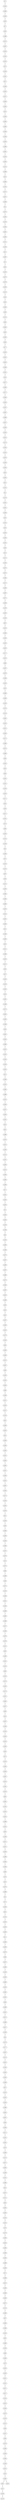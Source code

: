 graph GR{
id_0;
id_1;
id_2;
id_3;
id_4;
id_5;
id_6;
id_7;
id_8;
id_9;
id_10;
id_11;
id_12;
id_13;
id_14;
id_15;
id_16;
id_17;
id_18;
id_19;
id_20;
id_21;
id_22;
id_23;
id_24;
id_25;
id_26;
id_27;
id_28;
id_29;
id_30;
id_31;
id_32;
id_33;
id_34;
id_35;
id_36;
id_37;
id_38;
id_39;
id_40;
id_41;
id_42;
id_43;
id_44;
id_45;
id_46;
id_47;
id_48;
id_49;
id_50;
id_51;
id_52;
id_53;
id_54;
id_55;
id_56;
id_57;
id_58;
id_59;
id_60;
id_61;
id_62;
id_63;
id_64;
id_65;
id_66;
id_67;
id_68;
id_69;
id_70;
id_71;
id_72;
id_73;
id_74;
id_75;
id_76;
id_77;
id_78;
id_79;
id_80;
id_81;
id_82;
id_83;
id_84;
id_85;
id_86;
id_87;
id_88;
id_89;
id_90;
id_91;
id_92;
id_93;
id_94;
id_95;
id_96;
id_97;
id_98;
id_99;
id_100;
id_101;
id_102;
id_103;
id_104;
id_105;
id_106;
id_107;
id_108;
id_109;
id_110;
id_111;
id_112;
id_113;
id_114;
id_115;
id_116;
id_117;
id_118;
id_119;
id_120;
id_121;
id_122;
id_123;
id_124;
id_125;
id_126;
id_127;
id_128;
id_129;
id_130;
id_131;
id_132;
id_133;
id_134;
id_135;
id_136;
id_137;
id_138;
id_139;
id_140;
id_141;
id_142;
id_143;
id_144;
id_145;
id_146;
id_147;
id_148;
id_149;
id_150;
id_151;
id_152;
id_153;
id_154;
id_155;
id_156;
id_157;
id_158;
id_159;
id_160;
id_161;
id_162;
id_163;
id_164;
id_165;
id_166;
id_167;
id_168;
id_169;
id_170;
id_171;
id_172;
id_173;
id_174;
id_175;
id_176;
id_177;
id_178;
id_179;
id_180;
id_181;
id_182;
id_183;
id_184;
id_185;
id_186;
id_187;
id_188;
id_189;
id_190;
id_191;
id_192;
id_193;
id_194;
id_195;
id_196;
id_197;
id_198;
id_199;
id_200;
id_201;
id_202;
id_203;
id_204;
id_205;
id_206;
id_207;
id_208;
id_209;
id_210;
id_211;
id_212;
id_213;
id_214;
id_215;
id_216;
id_217;
id_218;
id_219;
id_220;
id_221;
id_222;
id_223;
id_224;
id_225;
id_226;
id_227;
id_228;
id_229;
id_230;
id_231;
id_232;
id_233;
id_234;
id_235;
id_236;
id_237;
id_238;
id_239;
id_240;
id_241;
id_242;
id_243;
id_244;
id_245;
id_246;
id_247;
id_248;
id_249;
id_250;
id_251;
id_252;
id_253;
id_254;
id_255;
id_256;
id_257;
id_258;
id_259;
id_260;
id_261;
id_262;
id_263;
id_264;
id_265;
id_266;
id_267;
id_268;
id_269;
id_270;
id_271;
id_272;
id_273;
id_274;
id_275;
id_276;
id_277;
id_278;
id_279;
id_280;
id_281;
id_282;
id_283;
id_284;
id_285;
id_286;
id_287;
id_288;
id_289;
id_290;
id_291;
id_292;
id_293;
id_294;
id_295;
id_296;
id_297;
id_298;
id_299;
id_300;
id_301;
id_302;
id_303;
id_304;
id_305;
id_306;
id_307;
id_308;
id_309;
id_310;
id_311;
id_312;
id_313;
id_314;
id_315;
id_316;
id_317;
id_318;
id_319;
id_320;
id_321;
id_322;
id_323;
id_324;
id_325;
id_326;
id_327;
id_328;
id_329;
id_330;
id_331;
id_332;
id_333;
id_334;
id_335;
id_336;
id_337;
id_338;
id_339;
id_340;
id_341;
id_342;
id_343;
id_344;
id_345;
id_346;
id_347;
id_348;
id_349;
id_350;
id_351;
id_352;
id_353;
id_354;
id_355;
id_356;
id_357;
id_358;
id_359;
id_360;
id_361;
id_362;
id_363;
id_364;
id_365;
id_366;
id_367;
id_368;
id_369;
id_370;
id_371;
id_372;
id_373;
id_374;
id_375;
id_376;
id_377;
id_378;
id_379;
id_380;
id_381;
id_382;
id_383;
id_384;
id_385;
id_386;
id_387;
id_388;
id_389;
id_390;
id_391;
id_392;
id_393;
id_394;
id_395;
id_396;
id_397;
id_398;
id_399;
id_400;
id_401;
id_402;
id_403;
id_404;
id_405;
id_406;
id_407;
id_408;
id_409;
id_410;
id_411;
id_412;
id_413;
id_414;
id_415;
id_416;
id_417;
id_418;
id_419;
id_420;
id_421;
id_422;
id_423;
id_424;
id_425;
id_426;
id_427;
id_428;
id_429;
id_430;
id_431;
id_432;
id_433;
id_434;
id_435;
id_436;
id_437;
id_438;
id_439;
id_440;
id_441;
id_442;
id_443;
id_444;
id_445;
id_446;
id_447;
id_448;
id_449;
id_450;
id_451;
id_452;
id_453;
id_454;
id_455;
id_456;
id_457;
id_458;
id_459;
id_460;
id_461;
id_462;
id_463;
id_464;
id_465;
id_466;
id_467;
id_468;
id_469;
id_470;
id_471;
id_472;
id_473;
id_474;
id_475;
id_476;
id_477;
id_478;
id_479;
id_480;
id_481;
id_482;
id_483;
id_484;
id_485;
id_486;
id_487;
id_488;
id_489;
id_490;
id_491;
id_492;
id_493;
id_494;
id_495;
id_496;
id_497;
id_498;
id_499;
id_1--id_344[label=1];
id_344--id_380[label=1];
id_380--id_249[label=1];
id_249--id_29[label=1];
id_29--id_7[label=1];
id_7--id_39[label=1];
id_39--id_388[label=1];
id_388--id_213[label=1];
id_213--id_397[label=1];
id_397--id_318[label=1];
id_318--id_245[label=1];
id_245--id_233[label=1];
id_233--id_75[label=1];
id_75--id_158[label=1];
id_158--id_301[label=1];
id_301--id_37[label=1];
id_37--id_168[label=1];
id_168--id_342[label=1];
id_342--id_237[label=1];
id_237--id_428[label=1];
id_428--id_263[label=1];
id_263--id_19[label=1];
id_19--id_336[label=1];
id_336--id_395[label=1];
id_395--id_400[label=1];
id_400--id_349[label=1];
id_349--id_108[label=1];
id_108--id_329[label=1];
id_329--id_389[label=1];
id_389--id_491[label=1];
id_491--id_136[label=1];
id_136--id_350[label=1];
id_350--id_124[label=1];
id_124--id_289[label=1];
id_289--id_10[label=1];
id_10--id_484[label=1];
id_484--id_193[label=1];
id_193--id_137[label=1];
id_137--id_437[label=1];
id_437--id_448[label=1];
id_448--id_4[label=1];
id_4--id_375[label=1];
id_375--id_292[label=1];
id_292--id_130[label=1];
id_130--id_264[label=1];
id_264--id_461[label=1];
id_461--id_392[label=1];
id_392--id_151[label=1];
id_151--id_109[label=1];
id_109--id_21[label=1];
id_21--id_487[label=1];
id_487--id_3[label=1];
id_3--id_82[label=1];
id_82--id_105[label=1];
id_105--id_473[label=1];
id_473--id_278[label=1];
id_278--id_230[label=1];
id_230--id_110[label=1];
id_110--id_44[label=1];
id_44--id_45[label=1];
id_45--id_340[label=1];
id_340--id_38[label=1];
id_38--id_123[label=1];
id_123--id_85[label=1];
id_85--id_445[label=1];
id_445--id_50[label=1];
id_50--id_283[label=1];
id_283--id_49[label=1];
id_49--id_77[label=1];
id_77--id_220[label=1];
id_220--id_422[label=1];
id_422--id_433[label=1];
id_433--id_348[label=1];
id_348--id_351[label=1];
id_351--id_34[label=1];
id_34--id_377[label=1];
id_377--id_290[label=1];
id_290--id_277[label=1];
id_277--id_446[label=1];
id_446--id_334[label=1];
id_334--id_187[label=1];
id_187--id_367[label=1];
id_367--id_408[label=1];
id_408--id_427[label=1];
id_427--id_236[label=1];
id_236--id_243[label=1];
id_243--id_314[label=1];
id_314--id_173[label=1];
id_173--id_354[label=1];
id_354--id_155[label=1];
id_155--id_476[label=1];
id_476--id_100[label=1];
id_100--id_434[label=1];
id_434--id_53[label=1];
id_53--id_455[label=1];
id_455--id_31[label=1];
id_31--id_142[label=1];
id_142--id_2[label=1];
id_2--id_178[label=1];
id_178--id_431[label=1];
id_431--id_451[label=1];
id_451--id_258[label=1];
id_258--id_35[label=1];
id_35--id_222[label=1];
id_222--id_54[label=1];
id_54--id_324[label=1];
id_324--id_444[label=1];
id_444--id_191[label=1];
id_191--id_40[label=1];
id_40--id_13[label=1];
id_13--id_112[label=1];
id_112--id_165[label=1];
id_165--id_475[label=1];
id_475--id_472[label=1];
id_472--id_365[label=1];
id_365--id_127[label=1];
id_127--id_200[label=1];
id_200--id_497[label=1];
id_497--id_271[label=1];
id_271--id_238[label=1];
id_238--id_139[label=1];
id_139--id_202[label=1];
id_202--id_149[label=1];
id_149--id_67[label=1];
id_67--id_216[label=1];
id_216--id_493[label=1];
id_493--id_326[label=1];
id_326--id_192[label=1];
id_192--id_419[label=1];
id_419--id_117[label=1];
id_117--id_210[label=1];
id_210--id_89[label=1];
id_89--id_267[label=1];
id_267--id_479[label=1];
id_479--id_208[label=1];
id_208--id_234[label=1];
id_234--id_16[label=1];
id_16--id_499[label=1];
id_499--id_438[label=1];
id_438--id_156[label=1];
id_156--id_276[label=1];
id_276--id_118[label=1];
id_118--id_402[label=1];
id_402--id_103[label=1];
id_103--id_312[label=1];
id_312--id_246[label=1];
id_246--id_172[label=1];
id_172--id_366[label=1];
id_366--id_374[label=1];
id_374--id_469[label=1];
id_469--id_94[label=1];
id_94--id_425[label=1];
id_425--id_20[label=1];
id_20--id_64[label=1];
id_64--id_432[label=1];
id_432--id_331[label=1];
id_331--id_159[label=1];
id_159--id_319[label=1];
id_319--id_171[label=1];
id_171--id_55[label=1];
id_55--id_28[label=1];
id_28--id_217[label=1];
id_217--id_201[label=1];
id_201--id_74[label=1];
id_74--id_80[label=1];
id_80--id_235[label=1];
id_235--id_125[label=1];
id_125--id_138[label=1];
id_138--id_9[label=1];
id_9--id_256[label=1];
id_256--id_47[label=1];
id_47--id_120[label=1];
id_120--id_132[label=1];
id_132--id_87[label=1];
id_87--id_56[label=1];
id_56--id_131[label=1];
id_131--id_205[label=1];
id_205--id_482[label=1];
id_482--id_465[label=1];
id_465--id_483[label=1];
id_483--id_423[label=1];
id_423--id_414[label=1];
id_414--id_261[label=1];
id_261--id_450[label=1];
id_450--id_41[label=1];
id_41--id_180[label=1];
id_180--id_405[label=1];
id_405--id_52[label=1];
id_52--id_411[label=1];
id_411--id_396[label=1];
id_396--id_333[label=1];
id_333--id_211[label=1];
id_211--id_83[label=1];
id_83--id_27[label=1];
id_27--id_184[label=1];
id_184--id_218[label=1];
id_218--id_453[label=1];
id_453--id_18[label=1];
id_18--id_361[label=1];
id_361--id_188[label=1];
id_188--id_272[label=1];
id_272--id_302[label=1];
id_302--id_393[label=1];
id_393--id_298[label=1];
id_298--id_59[label=1];
id_59--id_401[label=1];
id_401--id_343[label=1];
id_343--id_480[label=1];
id_480--id_225[label=1];
id_225--id_162[label=1];
id_162--id_164[label=1];
id_164--id_239[label=1];
id_239--id_353[label=1];
id_353--id_12[label=1];
id_12--id_369[label=1];
id_369--id_102[label=1];
id_102--id_385[label=1];
id_385--id_488[label=1];
id_488--id_223[label=1];
id_223--id_356[label=1];
id_356--id_107[label=1];
id_107--id_426[label=1];
id_426--id_181[label=1];
id_181--id_23[label=1];
id_23--id_61[label=1];
id_61--id_486[label=1];
id_486--id_470[label=1];
id_470--id_215[label=1];
id_215--id_185[label=1];
id_185--id_115[label=1];
id_115--id_197[label=1];
id_197--id_294[label=1];
id_294--id_214[label=1];
id_214--id_300[label=1];
id_300--id_494[label=1];
id_494--id_296[label=1];
id_296--id_17[label=1];
id_17--id_441[label=1];
id_441--id_420[label=1];
id_420--id_255[label=1];
id_255--id_5[label=1];
id_5--id_443[label=1];
id_443--id_454[label=1];
id_454--id_128[label=1];
id_128--id_198[label=1];
id_198--id_8[label=1];
id_8--id_140[label=1];
id_140--id_404[label=1];
id_404--id_186[label=1];
id_186--id_275[label=1];
id_275--id_447[label=1];
id_447--id_390[label=1];
id_390--id_307[label=1];
id_307--id_466[label=1];
id_466--id_273[label=1];
id_273--id_440[label=1];
id_440--id_387[label=1];
id_387--id_410[label=1];
id_410--id_268[label=1];
id_268--id_30[label=1];
id_30--id_43[label=1];
id_43--id_42[label=1];
id_42--id_347[label=1];
id_347--id_295[label=1];
id_295--id_310[label=1];
id_310--id_176[label=1];
id_176--id_418[label=1];
id_418--id_84[label=1];
id_84--id_394[label=1];
id_394--id_436[label=1];
id_436--id_313[label=1];
id_313--id_407[label=1];
id_407--id_66[label=1];
id_66--id_250[label=1];
id_250--id_335[label=1];
id_335--id_304[label=1];
id_304--id_88[label=1];
id_88--id_189[label=1];
id_189--id_221[label=1];
id_221--id_229[label=1];
id_229--id_147[label=1];
id_147--id_126[label=1];
id_126--id_81[label=1];
id_81--id_299[label=1];
id_299--id_203[label=1];
id_203--id_32[label=1];
id_32--id_206[label=1];
id_206--id_284[label=1];
id_284--id_282[label=1];
id_282--id_252[label=1];
id_252--id_363[label=1];
id_363--id_492[label=1];
id_492--id_357[label=1];
id_357--id_439[label=1];
id_439--id_322[label=1];
id_322--id_467[label=1];
id_467--id_303[label=1];
id_303--id_175[label=1];
id_175--id_104[label=1];
id_104--id_355[label=1];
id_355--id_478[label=1];
id_478--id_51[label=1];
id_51--id_228[label=1];
id_228--id_36[label=1];
id_36--id_406[label=1];
id_406--id_209[label=1];
id_209--id_160[label=1];
id_160--id_409[label=1];
id_409--id_337[label=1];
id_337--id_379[label=1];
id_379--id_14[label=1];
id_14--id_373[label=1];
id_373--id_86[label=1];
id_86--id_399[label=1];
id_399--id_48[label=1];
id_48--id_372[label=1];
id_372--id_150[label=1];
id_150--id_248[label=1];
id_248--id_421[label=1];
id_421--id_190[label=1];
id_190--id_288[label=1];
id_288--id_382[label=1];
id_382--id_489[label=1];
id_489--id_157[label=1];
id_157--id_196[label=1];
id_196--id_376[label=1];
id_376--id_378[label=1];
id_378--id_141[label=1];
id_141--id_95[label=1];
id_95--id_285[label=1];
id_285--id_341[label=1];
id_341--id_154[label=1];
id_154--id_90[label=1];
id_90--id_323[label=1];
id_323--id_274[label=1];
id_274--id_195[label=1];
id_195--id_174[label=1];
id_174--id_251[label=1];
id_251--id_462[label=1];
id_462--id_327[label=1];
id_327--id_69[label=1];
id_69--id_24[label=1];
id_24--id_297[label=1];
id_297--id_166[label=1];
id_166--id_145[label=1];
id_145--id_424[label=1];
id_424--id_143[label=1];
id_143--id_293[label=1];
id_293--id_26[label=1];
id_26--id_73[label=1];
id_73--id_134[label=1];
id_134--id_305[label=1];
id_305--id_429[label=1];
id_429--id_287[label=1];
id_287--id_224[label=1];
id_224--id_391[label=1];
id_391--id_219[label=1];
id_219--id_65[label=1];
id_65--id_381[label=1];
id_381--id_182[label=1];
id_182--id_332[label=1];
id_332--id_325[label=1];
id_325--id_498[label=1];
id_498--id_232[label=1];
id_232--id_93[label=1];
id_93--id_169[label=1];
id_169--id_311[label=1];
id_311--id_247[label=1];
id_247--id_259[label=1];
id_259--id_398[label=1];
id_398--id_463[label=1];
id_463--id_358[label=1];
id_358--id_96[label=1];
id_96--id_78[label=1];
id_78--id_25[label=1];
id_25--id_370[label=1];
id_370--id_468[label=1];
id_468--id_0[label=1];
id_0--id_72[label=1];
id_72--id_328[label=1];
id_328--id_91[label=1];
id_91--id_135[label=1];
id_135--id_253[label=1];
id_253--id_226[label=1];
id_226--id_403[label=1];
id_403--id_11[label=1];
id_11--id_383[label=1];
id_383--id_359[label=1];
id_359--id_474[label=1];
id_474--id_68[label=1];
id_68--id_257[label=1];
id_257--id_266[label=1];
id_266--id_148[label=1];
id_148--id_330[label=1];
id_330--id_490[label=1];
id_490--id_316[label=1];
id_316--id_481[label=1];
id_481--id_352[label=1];
id_352--id_46[label=1];
id_46--id_309[label=1];
id_309--id_241[label=1];
id_241--id_212[label=1];
id_212--id_286[label=1];
id_286--id_417[label=1];
id_417--id_199[label=1];
id_199--id_6[label=1];
id_6--id_170[label=1];
id_170--id_177[label=1];
id_177--id_207[label=1];
id_207--id_114[label=1];
id_114--id_415[label=1];
id_415--id_183[label=1];
id_183--id_435[label=1];
id_435--id_345[label=1];
id_345--id_269[label=1];
id_269--id_57[label=1];
id_57--id_133[label=1];
id_133--id_242[label=1];
id_242--id_244[label=1];
id_244--id_386[label=1];
id_386--id_442[label=1];
id_442--id_457[label=1];
id_457--id_60[label=1];
id_60--id_430[label=1];
id_430--id_111[label=1];
id_111--id_161[label=1];
id_161--id_291[label=1];
id_291--id_79[label=1];
id_79--id_346[label=1];
id_346--id_113[label=1];
id_113--id_477[label=1];
id_477--id_362[label=1];
id_362--id_106[label=1];
id_106--id_101[label=1];
id_101--id_485[label=1];
id_485--id_22[label=1];
id_22--id_227[label=1];
id_227--id_121[label=1];
id_121--id_62[label=1];
id_62--id_452[label=1];
id_452--id_262[label=1];
id_262--id_153[label=1];
id_153--id_152[label=1];
id_152--id_76[label=1];
id_76--id_179[label=1];
id_179--id_456[label=1];
id_456--id_416[label=1];
id_416--id_384[label=1];
id_384--id_459[label=1];
id_459--id_265[label=1];
id_265--id_368[label=1];
id_368--id_338[label=1];
id_338--id_71[label=1];
id_71--id_308[label=1];
id_308--id_412[label=1];
id_412--id_306[label=1];
id_306--id_458[label=1];
id_458--id_449[label=1];
id_449--id_371[label=1];
id_371--id_119[label=1];
id_119--id_280[label=1];
id_280--id_97[label=1];
id_97--id_364[label=1];
id_364--id_496[label=1];
id_496--id_163[label=1];
id_163--id_92[label=1];
id_92--id_460[label=1];
id_460--id_194[label=1];
id_194--id_98[label=1];
id_98--id_260[label=1];
id_260--id_70[label=1];
id_70--id_254[label=1];
id_254--id_320[label=1];
id_320--id_321[label=1];
id_321--id_231[label=1];
id_231--id_471[label=1];
id_471--id_317[label=1];
id_317--id_144[label=1];
id_144--id_413[label=1];
id_413--id_240[label=1];
id_240--id_270[label=1];
id_270--id_129[label=1];
id_129--id_122[label=1];
id_122--id_58[label=1];
id_58--id_167[label=1];
id_167--id_99[label=1];
id_99--id_279[label=1];
id_279--id_360[label=1];
id_360--id_204[label=1];
id_204--id_464[label=1];
id_464--id_146[label=1];
id_146--id_315[label=1];
id_315--id_33[label=1];
id_33--id_495[label=1];
id_495--id_281[label=1];
id_495--id_63[label=1];
id_63--id_15[label=1];
id_15--id_339[label=1];
id_339--id_116[label=1];
}